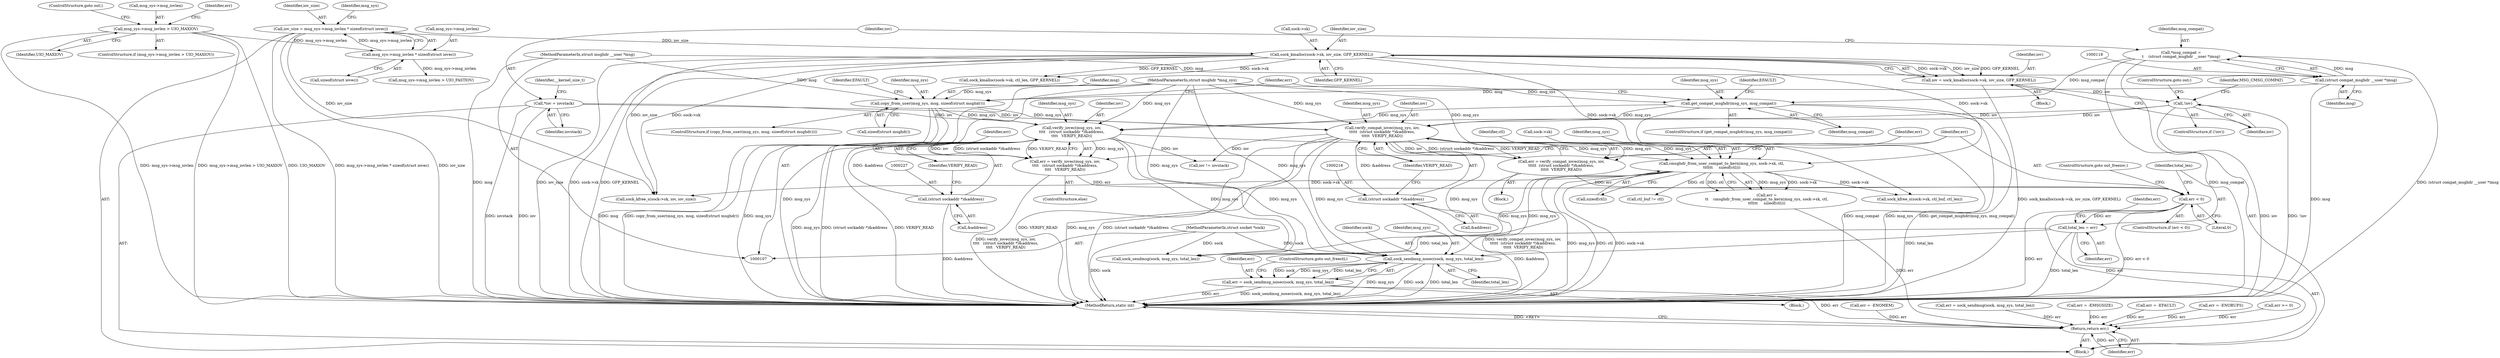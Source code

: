 digraph "0_linux_bc909d9ddbf7778371e36a651d6e4194b1cc7d4c@API" {
"1000371" [label="(Call,sock_sendmsg_nosec(sock, msg_sys, total_len))"];
"1000108" [label="(MethodParameterIn,struct socket *sock)"];
"1000264" [label="(Call,cmsghdr_from_user_compat_to_kern(msg_sys, sock->sk, ctl,\n\t\t\t\t\t\t     sizeof(ctl)))"];
"1000223" [label="(Call,verify_iovec(msg_sys, iov,\n\t\t\t\t   (struct sockaddr *)&address,\n\t\t\t\t   VERIFY_READ))"];
"1000147" [label="(Call,get_compat_msghdr(msg_sys, msg_compat))"];
"1000110" [label="(MethodParameterIn,struct msghdr *msg_sys)"];
"1000115" [label="(Call,*msg_compat =\n\t    (struct compat_msghdr __user *)msg)"];
"1000117" [label="(Call,(struct compat_msghdr __user *)msg)"];
"1000109" [label="(MethodParameterIn,struct msghdr __user *msg)"];
"1000155" [label="(Call,copy_from_user(msg_sys, msg, sizeof(struct msghdr)))"];
"1000202" [label="(Call,!iov)"];
"1000193" [label="(Call,iov = sock_kmalloc(sock->sk, iov_size, GFP_KERNEL))"];
"1000195" [label="(Call,sock_kmalloc(sock->sk, iov_size, GFP_KERNEL))"];
"1000178" [label="(Call,iov_size = msg_sys->msg_iovlen * sizeof(struct iovec))"];
"1000180" [label="(Call,msg_sys->msg_iovlen * sizeof(struct iovec))"];
"1000168" [label="(Call,msg_sys->msg_iovlen > UIO_MAXIOV)"];
"1000123" [label="(Call,*iov = iovstack)"];
"1000226" [label="(Call,(struct sockaddr *)&address)"];
"1000212" [label="(Call,verify_compat_iovec(msg_sys, iov,\n\t\t\t\t\t  (struct sockaddr *)&address,\n\t\t\t\t\t  VERIFY_READ))"];
"1000215" [label="(Call,(struct sockaddr *)&address)"];
"1000236" [label="(Call,total_len = err)"];
"1000232" [label="(Call,err < 0)"];
"1000221" [label="(Call,err = verify_iovec(msg_sys, iov,\n\t\t\t\t   (struct sockaddr *)&address,\n\t\t\t\t   VERIFY_READ))"];
"1000210" [label="(Call,err = verify_compat_iovec(msg_sys, iov,\n\t\t\t\t\t  (struct sockaddr *)&address,\n\t\t\t\t\t  VERIFY_READ))"];
"1000369" [label="(Call,err = sock_sendmsg_nosec(sock, msg_sys, total_len))"];
"1000430" [label="(Return,return err;)"];
"1000412" [label="(Call,sock_kfree_s(sock->sk, ctl_buf, ctl_len))"];
"1000172" [label="(Identifier,UIO_MAXIOV)"];
"1000181" [label="(Call,msg_sys->msg_iovlen)"];
"1000228" [label="(Call,&address)"];
"1000147" [label="(Call,get_compat_msghdr(msg_sys, msg_compat))"];
"1000192" [label="(Block,)"];
"1000213" [label="(Identifier,msg_sys)"];
"1000189" [label="(Identifier,msg_sys)"];
"1000378" [label="(Call,sock_sendmsg(sock, msg_sys, total_len))"];
"1000169" [label="(Call,msg_sys->msg_iovlen)"];
"1000202" [label="(Call,!iov)"];
"1000174" [label="(Call,err = -ENOMEM)"];
"1000220" [label="(ControlStructure,else)"];
"1000212" [label="(Call,verify_compat_iovec(msg_sys, iov,\n\t\t\t\t\t  (struct sockaddr *)&address,\n\t\t\t\t\t  VERIFY_READ))"];
"1000376" [label="(Call,err = sock_sendmsg(sock, msg_sys, total_len))"];
"1000269" [label="(Identifier,ctl)"];
"1000224" [label="(Identifier,msg_sys)"];
"1000124" [label="(Identifier,iov)"];
"1000201" [label="(ControlStructure,if (!iov))"];
"1000266" [label="(Call,sock->sk)"];
"1000164" [label="(Identifier,err)"];
"1000163" [label="(Call,err = -EMSGSIZE)"];
"1000308" [label="(Call,err = -EFAULT)"];
"1000162" [label="(Identifier,EFAULT)"];
"1000221" [label="(Call,err = verify_iovec(msg_sys, iov,\n\t\t\t\t   (struct sockaddr *)&address,\n\t\t\t\t   VERIFY_READ))"];
"1000209" [label="(Block,)"];
"1000195" [label="(Call,sock_kmalloc(sock->sk, iov_size, GFP_KERNEL))"];
"1000370" [label="(Identifier,err)"];
"1000226" [label="(Call,(struct sockaddr *)&address)"];
"1000125" [label="(Identifier,iovstack)"];
"1000368" [label="(Block,)"];
"1000148" [label="(Identifier,msg_sys)"];
"1000116" [label="(Identifier,msg_compat)"];
"1000238" [label="(Identifier,err)"];
"1000203" [label="(Identifier,iov)"];
"1000231" [label="(ControlStructure,if (err < 0))"];
"1000223" [label="(Call,verify_iovec(msg_sys, iov,\n\t\t\t\t   (struct sockaddr *)&address,\n\t\t\t\t   VERIFY_READ))"];
"1000371" [label="(Call,sock_sendmsg_nosec(sock, msg_sys, total_len))"];
"1000211" [label="(Identifier,err)"];
"1000215" [label="(Call,(struct sockaddr *)&address)"];
"1000431" [label="(Identifier,err)"];
"1000149" [label="(Identifier,msg_compat)"];
"1000196" [label="(Call,sock->sk)"];
"1000222" [label="(Identifier,err)"];
"1000158" [label="(Call,sizeof(struct msghdr))"];
"1000219" [label="(Identifier,VERIFY_READ)"];
"1000108" [label="(MethodParameterIn,struct socket *sock)"];
"1000264" [label="(Call,cmsghdr_from_user_compat_to_kern(msg_sys, sock->sk, ctl,\n\t\t\t\t\t\t     sizeof(ctl)))"];
"1000375" [label="(ControlStructure,goto out_freectl;)"];
"1000194" [label="(Identifier,iov)"];
"1000432" [label="(MethodReturn,static int)"];
"1000110" [label="(MethodParameterIn,struct msghdr *msg_sys)"];
"1000270" [label="(Call,sizeof(ctl))"];
"1000236" [label="(Call,total_len = err)"];
"1000117" [label="(Call,(struct compat_msghdr __user *)msg)"];
"1000109" [label="(MethodParameterIn,struct msghdr __user *msg)"];
"1000167" [label="(ControlStructure,if (msg_sys->msg_iovlen > UIO_MAXIOV))"];
"1000113" [label="(Block,)"];
"1000237" [label="(Identifier,total_len)"];
"1000265" [label="(Identifier,msg_sys)"];
"1000187" [label="(Call,msg_sys->msg_iovlen > UIO_FASTIOV)"];
"1000230" [label="(Identifier,VERIFY_READ)"];
"1000152" [label="(Identifier,EFAULT)"];
"1000204" [label="(ControlStructure,goto out;)"];
"1000146" [label="(ControlStructure,if (get_compat_msghdr(msg_sys, msg_compat)))"];
"1000409" [label="(Call,ctl_buf != ctl)"];
"1000210" [label="(Call,err = verify_compat_iovec(msg_sys, iov,\n\t\t\t\t\t  (struct sockaddr *)&address,\n\t\t\t\t\t  VERIFY_READ))"];
"1000156" [label="(Identifier,msg_sys)"];
"1000175" [label="(Identifier,err)"];
"1000235" [label="(ControlStructure,goto out_freeiov;)"];
"1000297" [label="(Call,sock_kmalloc(sock->sk, ctl_len, GFP_KERNEL))"];
"1000199" [label="(Identifier,iov_size)"];
"1000234" [label="(Literal,0)"];
"1000207" [label="(Identifier,MSG_CMSG_COMPAT)"];
"1000157" [label="(Identifier,msg)"];
"1000178" [label="(Call,iov_size = msg_sys->msg_iovlen * sizeof(struct iovec))"];
"1000232" [label="(Call,err < 0)"];
"1000184" [label="(Call,sizeof(struct iovec))"];
"1000262" [label="(Call,err =\n\t\t    cmsghdr_from_user_compat_to_kern(msg_sys, sock->sk, ctl,\n\t\t\t\t\t\t     sizeof(ctl)))"];
"1000420" [label="(Call,iov != iovstack)"];
"1000430" [label="(Return,return err;)"];
"1000154" [label="(ControlStructure,if (copy_from_user(msg_sys, msg, sizeof(struct msghdr))))"];
"1000233" [label="(Identifier,err)"];
"1000155" [label="(Call,copy_from_user(msg_sys, msg, sizeof(struct msghdr)))"];
"1000128" [label="(Identifier,__kernel_size_t)"];
"1000369" [label="(Call,err = sock_sendmsg_nosec(sock, msg_sys, total_len))"];
"1000179" [label="(Identifier,iov_size)"];
"1000240" [label="(Identifier,err)"];
"1000119" [label="(Identifier,msg)"];
"1000217" [label="(Call,&address)"];
"1000168" [label="(Call,msg_sys->msg_iovlen > UIO_MAXIOV)"];
"1000372" [label="(Identifier,sock)"];
"1000173" [label="(ControlStructure,goto out;)"];
"1000225" [label="(Identifier,iov)"];
"1000200" [label="(Identifier,GFP_KERNEL)"];
"1000423" [label="(Call,sock_kfree_s(sock->sk, iov, iov_size))"];
"1000214" [label="(Identifier,iov)"];
"1000239" [label="(Call,err = -ENOBUFS)"];
"1000385" [label="(Call,err >= 0)"];
"1000374" [label="(Identifier,total_len)"];
"1000123" [label="(Call,*iov = iovstack)"];
"1000180" [label="(Call,msg_sys->msg_iovlen * sizeof(struct iovec))"];
"1000373" [label="(Identifier,msg_sys)"];
"1000193" [label="(Call,iov = sock_kmalloc(sock->sk, iov_size, GFP_KERNEL))"];
"1000115" [label="(Call,*msg_compat =\n\t    (struct compat_msghdr __user *)msg)"];
"1000371" -> "1000369"  [label="AST: "];
"1000371" -> "1000374"  [label="CFG: "];
"1000372" -> "1000371"  [label="AST: "];
"1000373" -> "1000371"  [label="AST: "];
"1000374" -> "1000371"  [label="AST: "];
"1000369" -> "1000371"  [label="CFG: "];
"1000371" -> "1000432"  [label="DDG: msg_sys"];
"1000371" -> "1000432"  [label="DDG: sock"];
"1000371" -> "1000432"  [label="DDG: total_len"];
"1000371" -> "1000369"  [label="DDG: sock"];
"1000371" -> "1000369"  [label="DDG: msg_sys"];
"1000371" -> "1000369"  [label="DDG: total_len"];
"1000108" -> "1000371"  [label="DDG: sock"];
"1000264" -> "1000371"  [label="DDG: msg_sys"];
"1000223" -> "1000371"  [label="DDG: msg_sys"];
"1000212" -> "1000371"  [label="DDG: msg_sys"];
"1000110" -> "1000371"  [label="DDG: msg_sys"];
"1000236" -> "1000371"  [label="DDG: total_len"];
"1000108" -> "1000107"  [label="AST: "];
"1000108" -> "1000432"  [label="DDG: sock"];
"1000108" -> "1000378"  [label="DDG: sock"];
"1000264" -> "1000262"  [label="AST: "];
"1000264" -> "1000270"  [label="CFG: "];
"1000265" -> "1000264"  [label="AST: "];
"1000266" -> "1000264"  [label="AST: "];
"1000269" -> "1000264"  [label="AST: "];
"1000270" -> "1000264"  [label="AST: "];
"1000262" -> "1000264"  [label="CFG: "];
"1000264" -> "1000432"  [label="DDG: msg_sys"];
"1000264" -> "1000432"  [label="DDG: ctl"];
"1000264" -> "1000432"  [label="DDG: sock->sk"];
"1000264" -> "1000262"  [label="DDG: msg_sys"];
"1000264" -> "1000262"  [label="DDG: sock->sk"];
"1000264" -> "1000262"  [label="DDG: ctl"];
"1000223" -> "1000264"  [label="DDG: msg_sys"];
"1000212" -> "1000264"  [label="DDG: msg_sys"];
"1000110" -> "1000264"  [label="DDG: msg_sys"];
"1000195" -> "1000264"  [label="DDG: sock->sk"];
"1000264" -> "1000378"  [label="DDG: msg_sys"];
"1000264" -> "1000409"  [label="DDG: ctl"];
"1000264" -> "1000412"  [label="DDG: sock->sk"];
"1000264" -> "1000423"  [label="DDG: sock->sk"];
"1000223" -> "1000221"  [label="AST: "];
"1000223" -> "1000230"  [label="CFG: "];
"1000224" -> "1000223"  [label="AST: "];
"1000225" -> "1000223"  [label="AST: "];
"1000226" -> "1000223"  [label="AST: "];
"1000230" -> "1000223"  [label="AST: "];
"1000221" -> "1000223"  [label="CFG: "];
"1000223" -> "1000432"  [label="DDG: (struct sockaddr *)&address"];
"1000223" -> "1000432"  [label="DDG: VERIFY_READ"];
"1000223" -> "1000432"  [label="DDG: msg_sys"];
"1000223" -> "1000221"  [label="DDG: msg_sys"];
"1000223" -> "1000221"  [label="DDG: iov"];
"1000223" -> "1000221"  [label="DDG: (struct sockaddr *)&address"];
"1000223" -> "1000221"  [label="DDG: VERIFY_READ"];
"1000147" -> "1000223"  [label="DDG: msg_sys"];
"1000155" -> "1000223"  [label="DDG: msg_sys"];
"1000110" -> "1000223"  [label="DDG: msg_sys"];
"1000202" -> "1000223"  [label="DDG: iov"];
"1000123" -> "1000223"  [label="DDG: iov"];
"1000226" -> "1000223"  [label="DDG: &address"];
"1000223" -> "1000378"  [label="DDG: msg_sys"];
"1000223" -> "1000420"  [label="DDG: iov"];
"1000147" -> "1000146"  [label="AST: "];
"1000147" -> "1000149"  [label="CFG: "];
"1000148" -> "1000147"  [label="AST: "];
"1000149" -> "1000147"  [label="AST: "];
"1000152" -> "1000147"  [label="CFG: "];
"1000164" -> "1000147"  [label="CFG: "];
"1000147" -> "1000432"  [label="DDG: msg_compat"];
"1000147" -> "1000432"  [label="DDG: msg_sys"];
"1000147" -> "1000432"  [label="DDG: get_compat_msghdr(msg_sys, msg_compat)"];
"1000110" -> "1000147"  [label="DDG: msg_sys"];
"1000115" -> "1000147"  [label="DDG: msg_compat"];
"1000147" -> "1000212"  [label="DDG: msg_sys"];
"1000110" -> "1000107"  [label="AST: "];
"1000110" -> "1000432"  [label="DDG: msg_sys"];
"1000110" -> "1000155"  [label="DDG: msg_sys"];
"1000110" -> "1000212"  [label="DDG: msg_sys"];
"1000110" -> "1000378"  [label="DDG: msg_sys"];
"1000115" -> "1000113"  [label="AST: "];
"1000115" -> "1000117"  [label="CFG: "];
"1000116" -> "1000115"  [label="AST: "];
"1000117" -> "1000115"  [label="AST: "];
"1000124" -> "1000115"  [label="CFG: "];
"1000115" -> "1000432"  [label="DDG: (struct compat_msghdr __user *)msg"];
"1000115" -> "1000432"  [label="DDG: msg_compat"];
"1000117" -> "1000115"  [label="DDG: msg"];
"1000117" -> "1000119"  [label="CFG: "];
"1000118" -> "1000117"  [label="AST: "];
"1000119" -> "1000117"  [label="AST: "];
"1000117" -> "1000432"  [label="DDG: msg"];
"1000109" -> "1000117"  [label="DDG: msg"];
"1000117" -> "1000155"  [label="DDG: msg"];
"1000109" -> "1000107"  [label="AST: "];
"1000109" -> "1000432"  [label="DDG: msg"];
"1000109" -> "1000155"  [label="DDG: msg"];
"1000155" -> "1000154"  [label="AST: "];
"1000155" -> "1000158"  [label="CFG: "];
"1000156" -> "1000155"  [label="AST: "];
"1000157" -> "1000155"  [label="AST: "];
"1000158" -> "1000155"  [label="AST: "];
"1000162" -> "1000155"  [label="CFG: "];
"1000164" -> "1000155"  [label="CFG: "];
"1000155" -> "1000432"  [label="DDG: msg"];
"1000155" -> "1000432"  [label="DDG: copy_from_user(msg_sys, msg, sizeof(struct msghdr))"];
"1000155" -> "1000432"  [label="DDG: msg_sys"];
"1000155" -> "1000212"  [label="DDG: msg_sys"];
"1000202" -> "1000201"  [label="AST: "];
"1000202" -> "1000203"  [label="CFG: "];
"1000203" -> "1000202"  [label="AST: "];
"1000204" -> "1000202"  [label="CFG: "];
"1000207" -> "1000202"  [label="CFG: "];
"1000202" -> "1000432"  [label="DDG: iov"];
"1000202" -> "1000432"  [label="DDG: !iov"];
"1000193" -> "1000202"  [label="DDG: iov"];
"1000202" -> "1000212"  [label="DDG: iov"];
"1000193" -> "1000192"  [label="AST: "];
"1000193" -> "1000195"  [label="CFG: "];
"1000194" -> "1000193"  [label="AST: "];
"1000195" -> "1000193"  [label="AST: "];
"1000203" -> "1000193"  [label="CFG: "];
"1000193" -> "1000432"  [label="DDG: sock_kmalloc(sock->sk, iov_size, GFP_KERNEL)"];
"1000195" -> "1000193"  [label="DDG: sock->sk"];
"1000195" -> "1000193"  [label="DDG: iov_size"];
"1000195" -> "1000193"  [label="DDG: GFP_KERNEL"];
"1000195" -> "1000200"  [label="CFG: "];
"1000196" -> "1000195"  [label="AST: "];
"1000199" -> "1000195"  [label="AST: "];
"1000200" -> "1000195"  [label="AST: "];
"1000195" -> "1000432"  [label="DDG: GFP_KERNEL"];
"1000195" -> "1000432"  [label="DDG: iov_size"];
"1000195" -> "1000432"  [label="DDG: sock->sk"];
"1000178" -> "1000195"  [label="DDG: iov_size"];
"1000195" -> "1000297"  [label="DDG: sock->sk"];
"1000195" -> "1000297"  [label="DDG: GFP_KERNEL"];
"1000195" -> "1000412"  [label="DDG: sock->sk"];
"1000195" -> "1000423"  [label="DDG: sock->sk"];
"1000195" -> "1000423"  [label="DDG: iov_size"];
"1000178" -> "1000113"  [label="AST: "];
"1000178" -> "1000180"  [label="CFG: "];
"1000179" -> "1000178"  [label="AST: "];
"1000180" -> "1000178"  [label="AST: "];
"1000189" -> "1000178"  [label="CFG: "];
"1000178" -> "1000432"  [label="DDG: iov_size"];
"1000178" -> "1000432"  [label="DDG: msg_sys->msg_iovlen * sizeof(struct iovec)"];
"1000180" -> "1000178"  [label="DDG: msg_sys->msg_iovlen"];
"1000178" -> "1000423"  [label="DDG: iov_size"];
"1000180" -> "1000184"  [label="CFG: "];
"1000181" -> "1000180"  [label="AST: "];
"1000184" -> "1000180"  [label="AST: "];
"1000168" -> "1000180"  [label="DDG: msg_sys->msg_iovlen"];
"1000180" -> "1000187"  [label="DDG: msg_sys->msg_iovlen"];
"1000168" -> "1000167"  [label="AST: "];
"1000168" -> "1000172"  [label="CFG: "];
"1000169" -> "1000168"  [label="AST: "];
"1000172" -> "1000168"  [label="AST: "];
"1000173" -> "1000168"  [label="CFG: "];
"1000175" -> "1000168"  [label="CFG: "];
"1000168" -> "1000432"  [label="DDG: msg_sys->msg_iovlen > UIO_MAXIOV"];
"1000168" -> "1000432"  [label="DDG: UIO_MAXIOV"];
"1000168" -> "1000432"  [label="DDG: msg_sys->msg_iovlen"];
"1000123" -> "1000113"  [label="AST: "];
"1000123" -> "1000125"  [label="CFG: "];
"1000124" -> "1000123"  [label="AST: "];
"1000125" -> "1000123"  [label="AST: "];
"1000128" -> "1000123"  [label="CFG: "];
"1000123" -> "1000432"  [label="DDG: iovstack"];
"1000123" -> "1000432"  [label="DDG: iov"];
"1000123" -> "1000212"  [label="DDG: iov"];
"1000226" -> "1000228"  [label="CFG: "];
"1000227" -> "1000226"  [label="AST: "];
"1000228" -> "1000226"  [label="AST: "];
"1000230" -> "1000226"  [label="CFG: "];
"1000226" -> "1000432"  [label="DDG: &address"];
"1000212" -> "1000210"  [label="AST: "];
"1000212" -> "1000219"  [label="CFG: "];
"1000213" -> "1000212"  [label="AST: "];
"1000214" -> "1000212"  [label="AST: "];
"1000215" -> "1000212"  [label="AST: "];
"1000219" -> "1000212"  [label="AST: "];
"1000210" -> "1000212"  [label="CFG: "];
"1000212" -> "1000432"  [label="DDG: VERIFY_READ"];
"1000212" -> "1000432"  [label="DDG: msg_sys"];
"1000212" -> "1000432"  [label="DDG: (struct sockaddr *)&address"];
"1000212" -> "1000210"  [label="DDG: msg_sys"];
"1000212" -> "1000210"  [label="DDG: iov"];
"1000212" -> "1000210"  [label="DDG: (struct sockaddr *)&address"];
"1000212" -> "1000210"  [label="DDG: VERIFY_READ"];
"1000215" -> "1000212"  [label="DDG: &address"];
"1000212" -> "1000378"  [label="DDG: msg_sys"];
"1000212" -> "1000420"  [label="DDG: iov"];
"1000215" -> "1000217"  [label="CFG: "];
"1000216" -> "1000215"  [label="AST: "];
"1000217" -> "1000215"  [label="AST: "];
"1000219" -> "1000215"  [label="CFG: "];
"1000215" -> "1000432"  [label="DDG: &address"];
"1000236" -> "1000113"  [label="AST: "];
"1000236" -> "1000238"  [label="CFG: "];
"1000237" -> "1000236"  [label="AST: "];
"1000238" -> "1000236"  [label="AST: "];
"1000240" -> "1000236"  [label="CFG: "];
"1000236" -> "1000432"  [label="DDG: total_len"];
"1000232" -> "1000236"  [label="DDG: err"];
"1000236" -> "1000378"  [label="DDG: total_len"];
"1000232" -> "1000231"  [label="AST: "];
"1000232" -> "1000234"  [label="CFG: "];
"1000233" -> "1000232"  [label="AST: "];
"1000234" -> "1000232"  [label="AST: "];
"1000235" -> "1000232"  [label="CFG: "];
"1000237" -> "1000232"  [label="CFG: "];
"1000232" -> "1000432"  [label="DDG: err"];
"1000232" -> "1000432"  [label="DDG: err < 0"];
"1000221" -> "1000232"  [label="DDG: err"];
"1000210" -> "1000232"  [label="DDG: err"];
"1000232" -> "1000430"  [label="DDG: err"];
"1000221" -> "1000220"  [label="AST: "];
"1000222" -> "1000221"  [label="AST: "];
"1000233" -> "1000221"  [label="CFG: "];
"1000221" -> "1000432"  [label="DDG: verify_iovec(msg_sys, iov,\n\t\t\t\t   (struct sockaddr *)&address,\n\t\t\t\t   VERIFY_READ)"];
"1000210" -> "1000209"  [label="AST: "];
"1000211" -> "1000210"  [label="AST: "];
"1000233" -> "1000210"  [label="CFG: "];
"1000210" -> "1000432"  [label="DDG: verify_compat_iovec(msg_sys, iov,\n\t\t\t\t\t  (struct sockaddr *)&address,\n\t\t\t\t\t  VERIFY_READ)"];
"1000369" -> "1000368"  [label="AST: "];
"1000370" -> "1000369"  [label="AST: "];
"1000375" -> "1000369"  [label="CFG: "];
"1000369" -> "1000432"  [label="DDG: err"];
"1000369" -> "1000432"  [label="DDG: sock_sendmsg_nosec(sock, msg_sys, total_len)"];
"1000369" -> "1000430"  [label="DDG: err"];
"1000430" -> "1000113"  [label="AST: "];
"1000430" -> "1000431"  [label="CFG: "];
"1000431" -> "1000430"  [label="AST: "];
"1000432" -> "1000430"  [label="CFG: "];
"1000430" -> "1000432"  [label="DDG: <RET>"];
"1000431" -> "1000430"  [label="DDG: err"];
"1000376" -> "1000430"  [label="DDG: err"];
"1000239" -> "1000430"  [label="DDG: err"];
"1000262" -> "1000430"  [label="DDG: err"];
"1000385" -> "1000430"  [label="DDG: err"];
"1000174" -> "1000430"  [label="DDG: err"];
"1000163" -> "1000430"  [label="DDG: err"];
"1000308" -> "1000430"  [label="DDG: err"];
}
